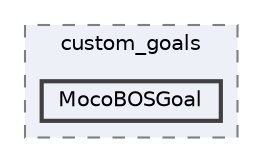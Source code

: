 digraph "C:/dev/MocoExtendProblem/custom_goals/MocoBOSGoal"
{
 // LATEX_PDF_SIZE
  bgcolor="transparent";
  edge [fontname=Helvetica,fontsize=10,labelfontname=Helvetica,labelfontsize=10];
  node [fontname=Helvetica,fontsize=10,shape=box,height=0.2,width=0.4];
  compound=true
  subgraph clusterdir_d53e5ab7147020051365374404e3c758 {
    graph [ bgcolor="#edf0f7", pencolor="grey50", label="custom_goals", fontname=Helvetica,fontsize=10 style="filled,dashed", URL="dir_d53e5ab7147020051365374404e3c758.html",tooltip=""]
  dir_febd426dc9fc83b96376e90a2e083a95 [label="MocoBOSGoal", fillcolor="#edf0f7", color="grey25", style="filled,bold", URL="dir_febd426dc9fc83b96376e90a2e083a95.html",tooltip=""];
  }
}
